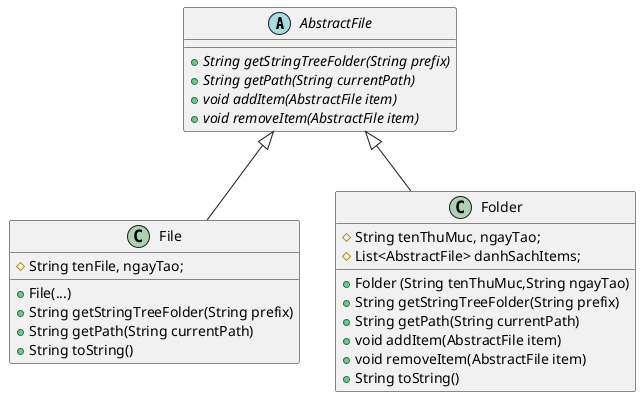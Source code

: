 @startuml
'https://plantuml.com/class-diagram

abstract AbstractFile {
    + {abstract} String getStringTreeFolder(String prefix)
    + {abstract} String getPath(String currentPath)
    + {abstract} void addItem(AbstractFile item)
    + {abstract} void removeItem(AbstractFile item)
}

class File {
    # String tenFile, ngayTao;
    + File(...)
    + String getStringTreeFolder(String prefix)
    + String getPath(String currentPath)
    + String toString()
}

class Folder {
    # String tenThuMuc, ngayTao;
    # List<AbstractFile> danhSachItems;
    + Folder (String tenThuMuc,String ngayTao)
    + String getStringTreeFolder(String prefix)
    + String getPath(String currentPath)
    + void addItem(AbstractFile item)
    + void removeItem(AbstractFile item)
    + String toString()
}

AbstractFile <|-- File
AbstractFile <|-- Folder

@enduml
